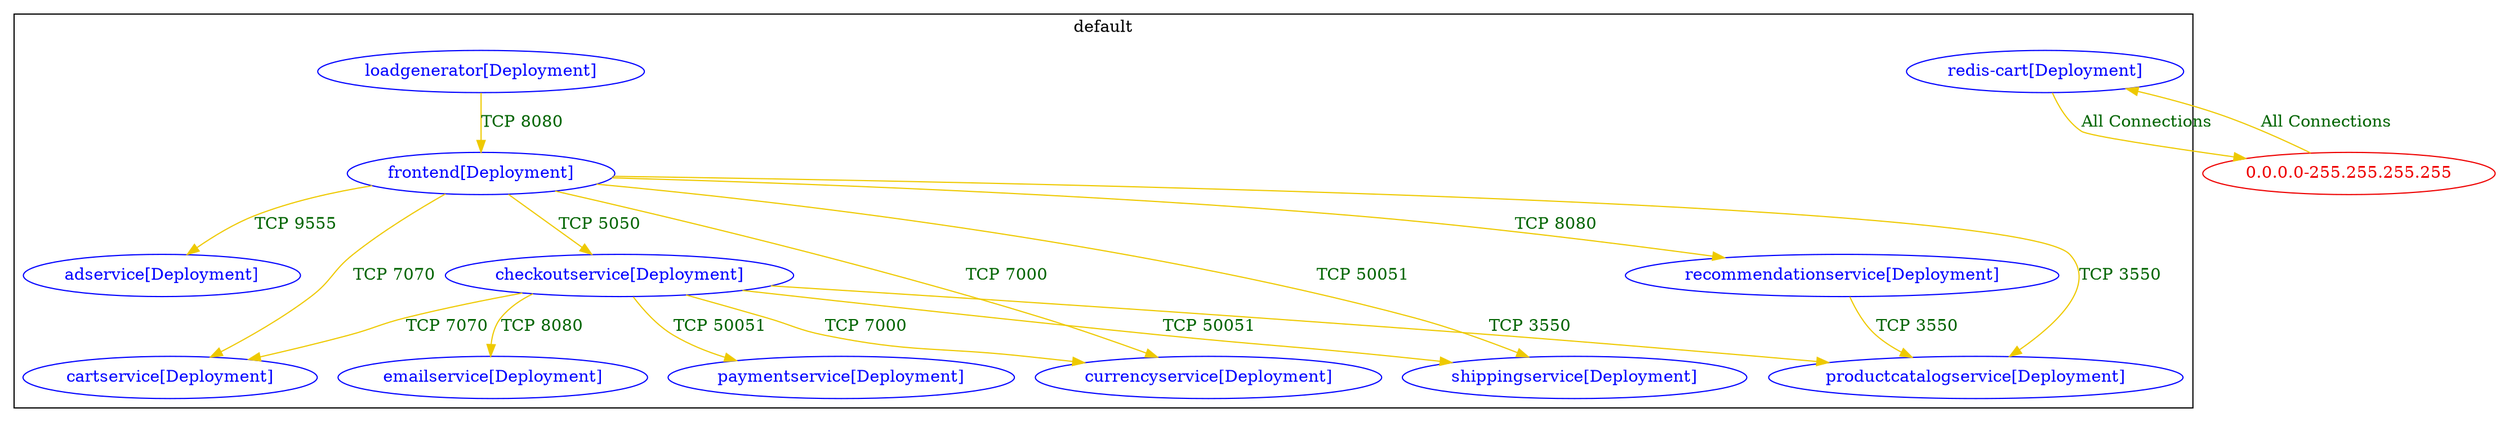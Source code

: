 digraph {
	subgraph "cluster_default" {
		color="black"
		fontcolor="black"
		"default/adservice[Deployment]" [label="adservice[Deployment]" color="blue" fontcolor="blue"]
		"default/cartservice[Deployment]" [label="cartservice[Deployment]" color="blue" fontcolor="blue"]
		"default/checkoutservice[Deployment]" [label="checkoutservice[Deployment]" color="blue" fontcolor="blue"]
		"default/currencyservice[Deployment]" [label="currencyservice[Deployment]" color="blue" fontcolor="blue"]
		"default/emailservice[Deployment]" [label="emailservice[Deployment]" color="blue" fontcolor="blue"]
		"default/frontend[Deployment]" [label="frontend[Deployment]" color="blue" fontcolor="blue"]
		"default/loadgenerator[Deployment]" [label="loadgenerator[Deployment]" color="blue" fontcolor="blue"]
		"default/paymentservice[Deployment]" [label="paymentservice[Deployment]" color="blue" fontcolor="blue"]
		"default/productcatalogservice[Deployment]" [label="productcatalogservice[Deployment]" color="blue" fontcolor="blue"]
		"default/recommendationservice[Deployment]" [label="recommendationservice[Deployment]" color="blue" fontcolor="blue"]
		"default/redis-cart[Deployment]" [label="redis-cart[Deployment]" color="blue" fontcolor="blue"]
		"default/shippingservice[Deployment]" [label="shippingservice[Deployment]" color="blue" fontcolor="blue"]
		label="default"
	}
	"0.0.0.0-255.255.255.255" [label="0.0.0.0-255.255.255.255" color="red2" fontcolor="red2"]
	"0.0.0.0-255.255.255.255" -> "default/redis-cart[Deployment]" [label="All Connections" color="gold2" fontcolor="darkgreen" weight=0.5]
	"default/checkoutservice[Deployment]" -> "default/cartservice[Deployment]" [label="TCP 7070" color="gold2" fontcolor="darkgreen" weight=1]
	"default/checkoutservice[Deployment]" -> "default/currencyservice[Deployment]" [label="TCP 7000" color="gold2" fontcolor="darkgreen" weight=0.5]
	"default/checkoutservice[Deployment]" -> "default/emailservice[Deployment]" [label="TCP 8080" color="gold2" fontcolor="darkgreen" weight=0.5]
	"default/checkoutservice[Deployment]" -> "default/paymentservice[Deployment]" [label="TCP 50051" color="gold2" fontcolor="darkgreen" weight=0.5]
	"default/checkoutservice[Deployment]" -> "default/productcatalogservice[Deployment]" [label="TCP 3550" color="gold2" fontcolor="darkgreen" weight=0.5]
	"default/checkoutservice[Deployment]" -> "default/shippingservice[Deployment]" [label="TCP 50051" color="gold2" fontcolor="darkgreen" weight=0.5]
	"default/frontend[Deployment]" -> "default/adservice[Deployment]" [label="TCP 9555" color="gold2" fontcolor="darkgreen" weight=1]
	"default/frontend[Deployment]" -> "default/cartservice[Deployment]" [label="TCP 7070" color="gold2" fontcolor="darkgreen" weight=1]
	"default/frontend[Deployment]" -> "default/checkoutservice[Deployment]" [label="TCP 5050" color="gold2" fontcolor="darkgreen" weight=1]
	"default/frontend[Deployment]" -> "default/currencyservice[Deployment]" [label="TCP 7000" color="gold2" fontcolor="darkgreen" weight=1]
	"default/frontend[Deployment]" -> "default/productcatalogservice[Deployment]" [label="TCP 3550" color="gold2" fontcolor="darkgreen" weight=0.5]
	"default/frontend[Deployment]" -> "default/recommendationservice[Deployment]" [label="TCP 8080" color="gold2" fontcolor="darkgreen" weight=0.5]
	"default/frontend[Deployment]" -> "default/shippingservice[Deployment]" [label="TCP 50051" color="gold2" fontcolor="darkgreen" weight=0.5]
	"default/loadgenerator[Deployment]" -> "default/frontend[Deployment]" [label="TCP 8080" color="gold2" fontcolor="darkgreen" weight=1]
	"default/recommendationservice[Deployment]" -> "default/productcatalogservice[Deployment]" [label="TCP 3550" color="gold2" fontcolor="darkgreen" weight=1]
	"default/redis-cart[Deployment]" -> "0.0.0.0-255.255.255.255" [label="All Connections" color="gold2" fontcolor="darkgreen" weight=1]
}